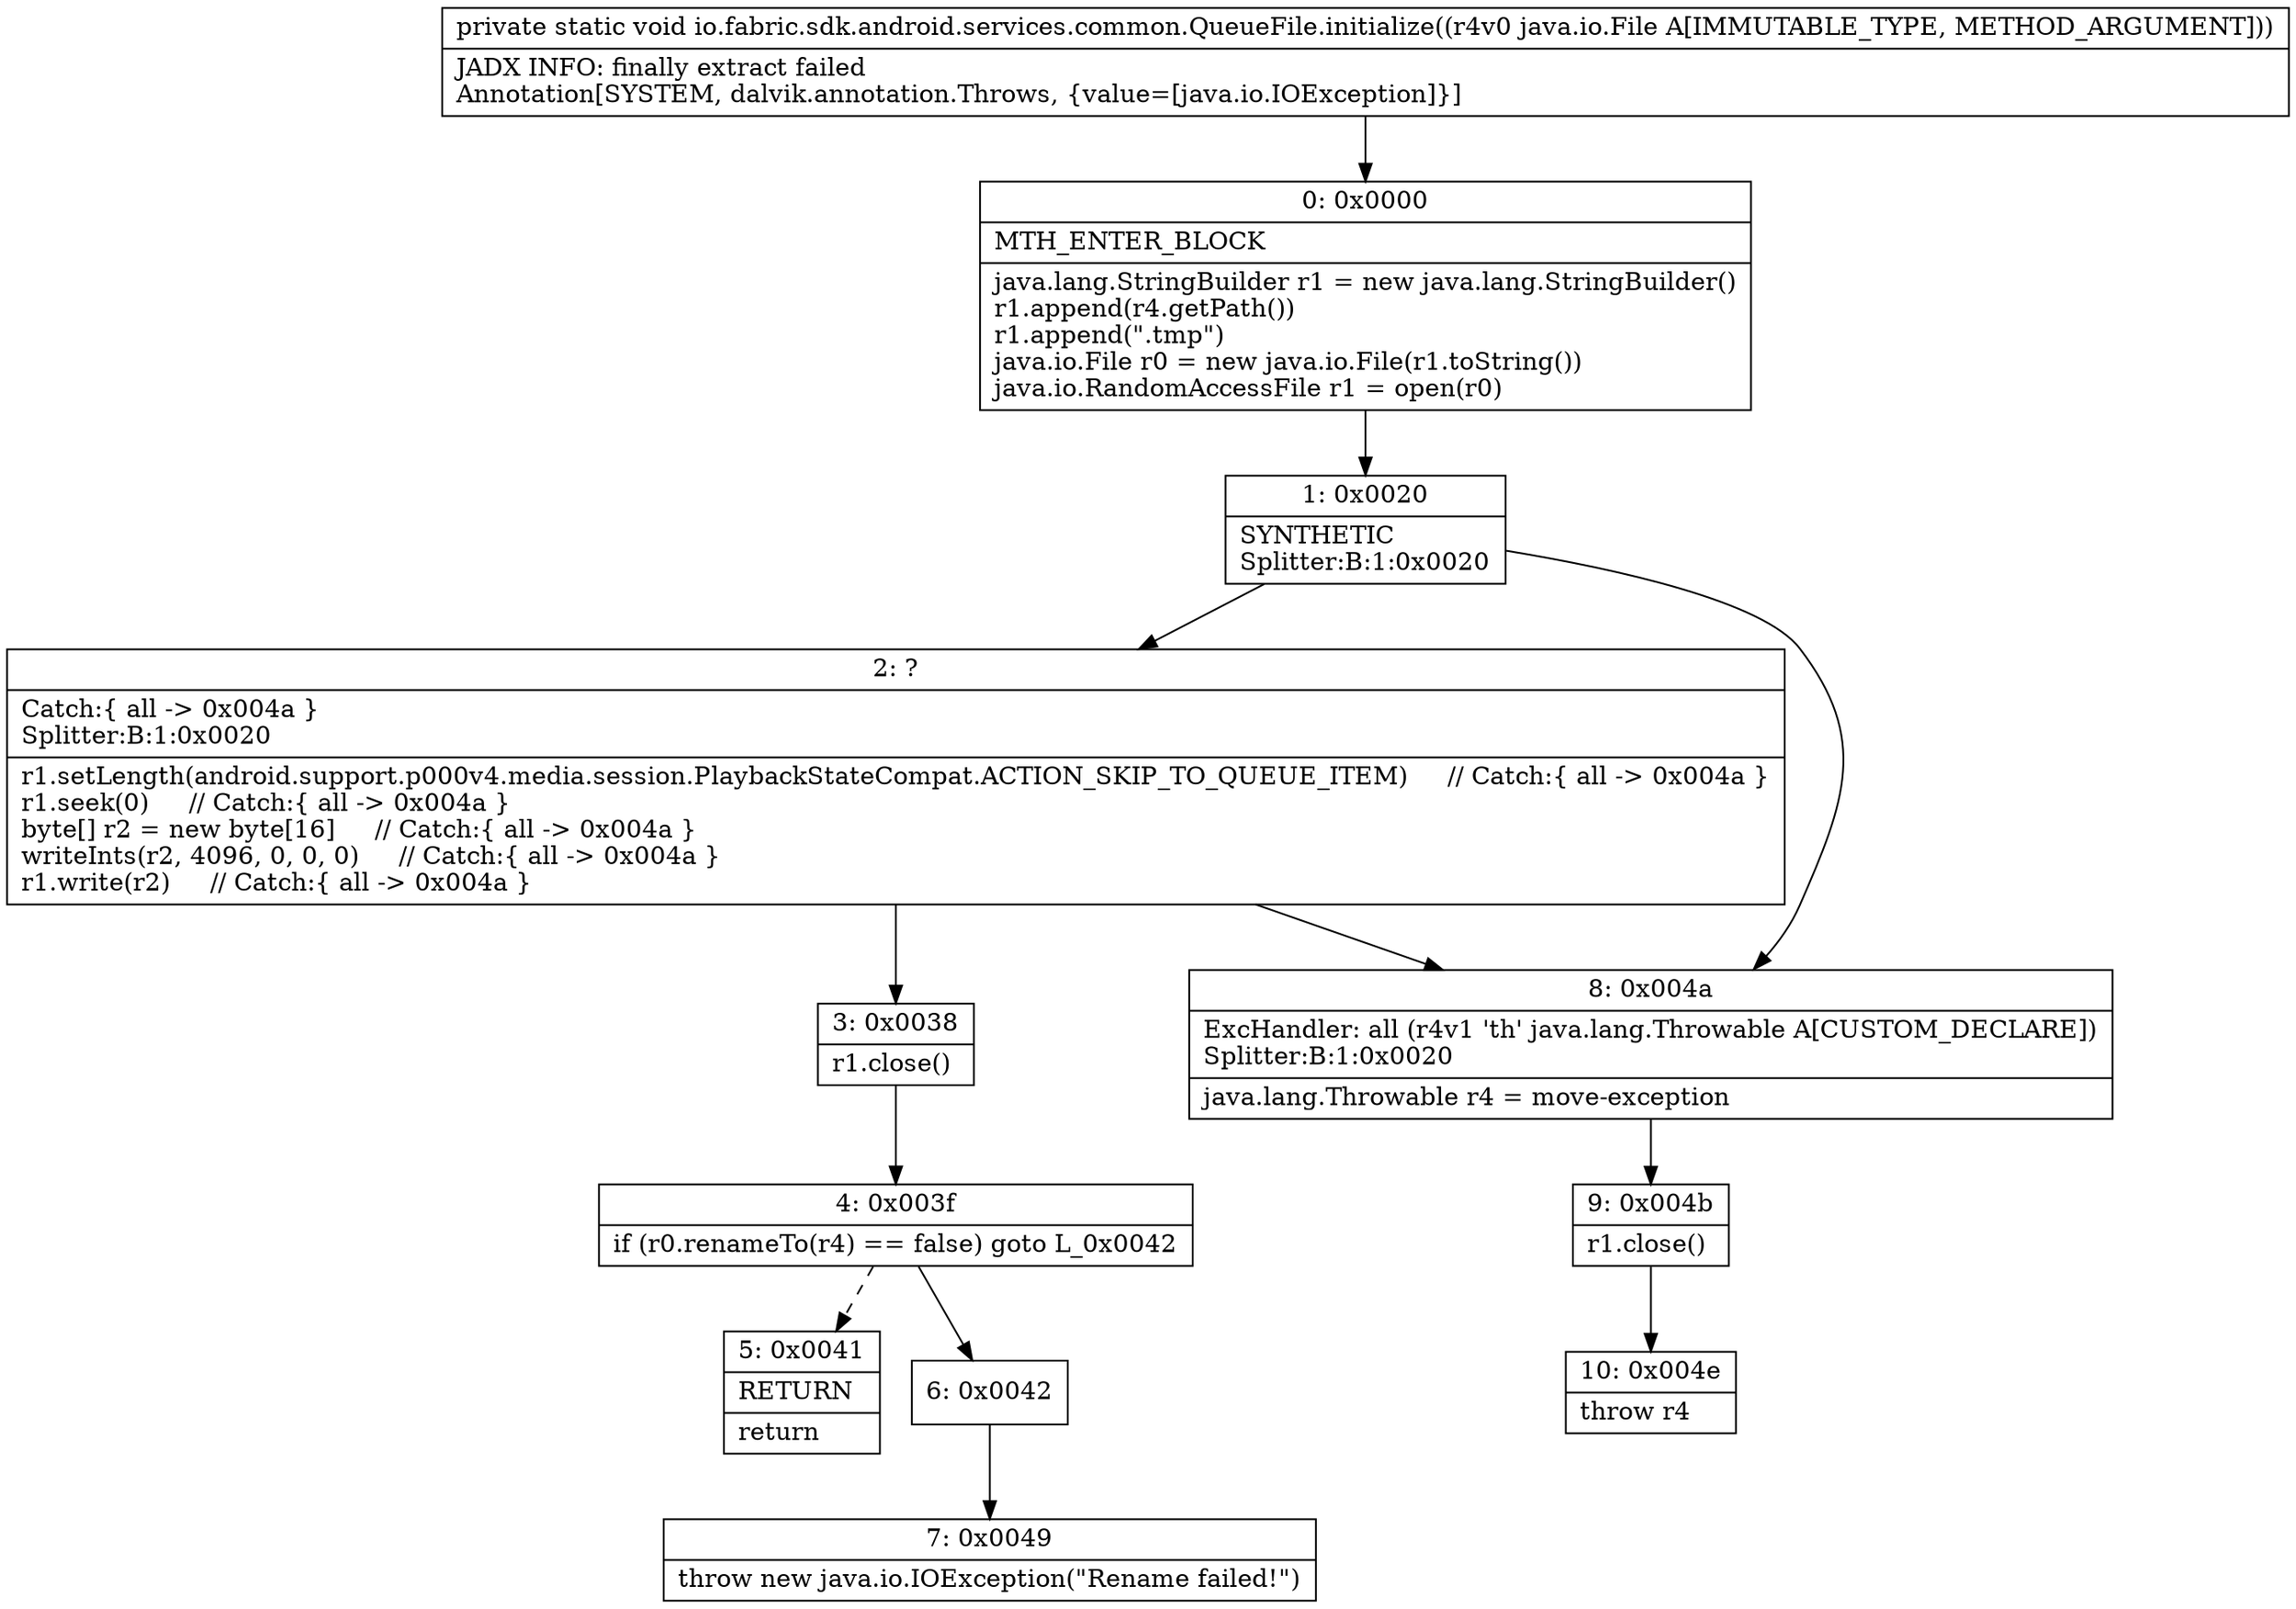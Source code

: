 digraph "CFG forio.fabric.sdk.android.services.common.QueueFile.initialize(Ljava\/io\/File;)V" {
Node_0 [shape=record,label="{0\:\ 0x0000|MTH_ENTER_BLOCK\l|java.lang.StringBuilder r1 = new java.lang.StringBuilder()\lr1.append(r4.getPath())\lr1.append(\".tmp\")\ljava.io.File r0 = new java.io.File(r1.toString())\ljava.io.RandomAccessFile r1 = open(r0)\l}"];
Node_1 [shape=record,label="{1\:\ 0x0020|SYNTHETIC\lSplitter:B:1:0x0020\l}"];
Node_2 [shape=record,label="{2\:\ ?|Catch:\{ all \-\> 0x004a \}\lSplitter:B:1:0x0020\l|r1.setLength(android.support.p000v4.media.session.PlaybackStateCompat.ACTION_SKIP_TO_QUEUE_ITEM)     \/\/ Catch:\{ all \-\> 0x004a \}\lr1.seek(0)     \/\/ Catch:\{ all \-\> 0x004a \}\lbyte[] r2 = new byte[16]     \/\/ Catch:\{ all \-\> 0x004a \}\lwriteInts(r2, 4096, 0, 0, 0)     \/\/ Catch:\{ all \-\> 0x004a \}\lr1.write(r2)     \/\/ Catch:\{ all \-\> 0x004a \}\l}"];
Node_3 [shape=record,label="{3\:\ 0x0038|r1.close()\l}"];
Node_4 [shape=record,label="{4\:\ 0x003f|if (r0.renameTo(r4) == false) goto L_0x0042\l}"];
Node_5 [shape=record,label="{5\:\ 0x0041|RETURN\l|return\l}"];
Node_6 [shape=record,label="{6\:\ 0x0042}"];
Node_7 [shape=record,label="{7\:\ 0x0049|throw new java.io.IOException(\"Rename failed!\")\l}"];
Node_8 [shape=record,label="{8\:\ 0x004a|ExcHandler: all (r4v1 'th' java.lang.Throwable A[CUSTOM_DECLARE])\lSplitter:B:1:0x0020\l|java.lang.Throwable r4 = move\-exception\l}"];
Node_9 [shape=record,label="{9\:\ 0x004b|r1.close()\l}"];
Node_10 [shape=record,label="{10\:\ 0x004e|throw r4\l}"];
MethodNode[shape=record,label="{private static void io.fabric.sdk.android.services.common.QueueFile.initialize((r4v0 java.io.File A[IMMUTABLE_TYPE, METHOD_ARGUMENT]))  | JADX INFO: finally extract failed\lAnnotation[SYSTEM, dalvik.annotation.Throws, \{value=[java.io.IOException]\}]\l}"];
MethodNode -> Node_0;
Node_0 -> Node_1;
Node_1 -> Node_2;
Node_1 -> Node_8;
Node_2 -> Node_3;
Node_2 -> Node_8;
Node_3 -> Node_4;
Node_4 -> Node_5[style=dashed];
Node_4 -> Node_6;
Node_6 -> Node_7;
Node_8 -> Node_9;
Node_9 -> Node_10;
}

